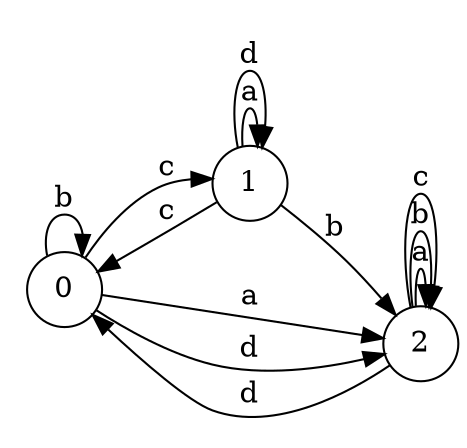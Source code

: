 digraph n3_5 {
__start0 [label="" shape="none"];

rankdir=LR;
size="8,5";

s0 [style="filled", color="black", fillcolor="white" shape="circle", label="0"];
s1 [style="filled", color="black", fillcolor="white" shape="circle", label="1"];
s2 [style="filled", color="black", fillcolor="white" shape="circle", label="2"];
s0 -> s2 [label="a"];
s0 -> s0 [label="b"];
s0 -> s1 [label="c"];
s0 -> s2 [label="d"];
s1 -> s1 [label="a"];
s1 -> s2 [label="b"];
s1 -> s0 [label="c"];
s1 -> s1 [label="d"];
s2 -> s2 [label="a"];
s2 -> s2 [label="b"];
s2 -> s2 [label="c"];
s2 -> s0 [label="d"];

}